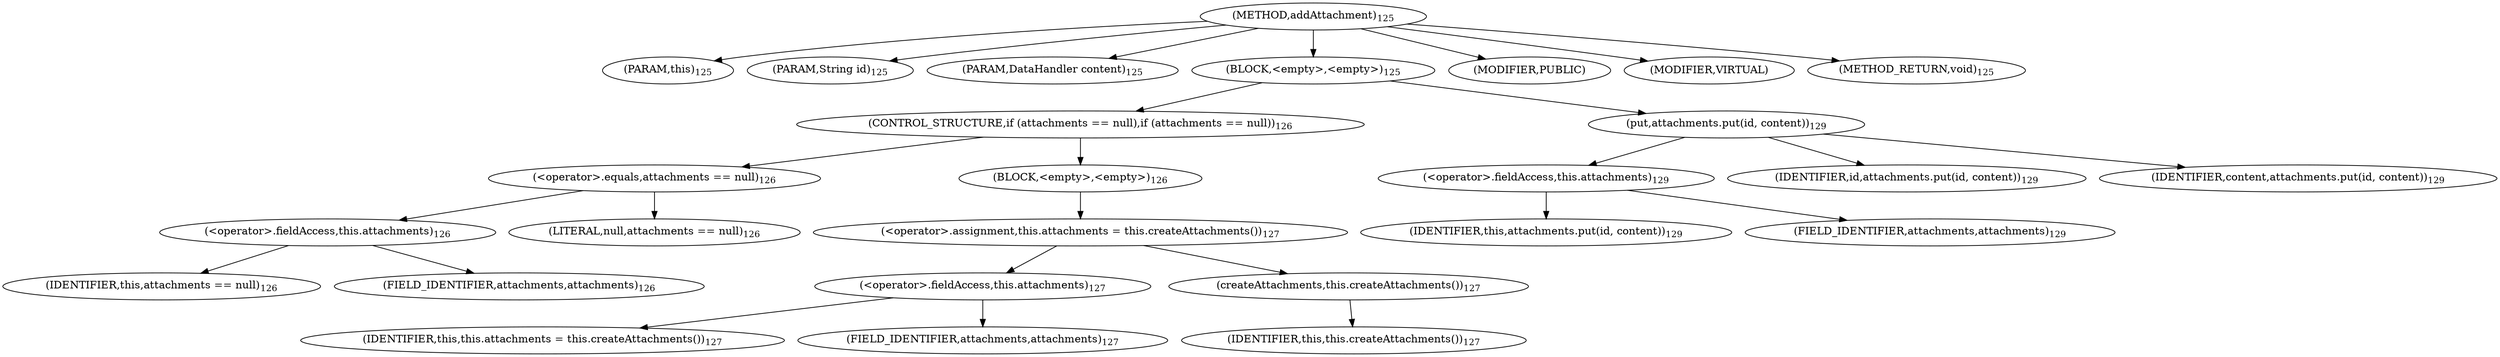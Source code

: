 digraph "addAttachment" {  
"237" [label = <(METHOD,addAttachment)<SUB>125</SUB>> ]
"25" [label = <(PARAM,this)<SUB>125</SUB>> ]
"238" [label = <(PARAM,String id)<SUB>125</SUB>> ]
"239" [label = <(PARAM,DataHandler content)<SUB>125</SUB>> ]
"240" [label = <(BLOCK,&lt;empty&gt;,&lt;empty&gt;)<SUB>125</SUB>> ]
"241" [label = <(CONTROL_STRUCTURE,if (attachments == null),if (attachments == null))<SUB>126</SUB>> ]
"242" [label = <(&lt;operator&gt;.equals,attachments == null)<SUB>126</SUB>> ]
"243" [label = <(&lt;operator&gt;.fieldAccess,this.attachments)<SUB>126</SUB>> ]
"244" [label = <(IDENTIFIER,this,attachments == null)<SUB>126</SUB>> ]
"245" [label = <(FIELD_IDENTIFIER,attachments,attachments)<SUB>126</SUB>> ]
"246" [label = <(LITERAL,null,attachments == null)<SUB>126</SUB>> ]
"247" [label = <(BLOCK,&lt;empty&gt;,&lt;empty&gt;)<SUB>126</SUB>> ]
"248" [label = <(&lt;operator&gt;.assignment,this.attachments = this.createAttachments())<SUB>127</SUB>> ]
"249" [label = <(&lt;operator&gt;.fieldAccess,this.attachments)<SUB>127</SUB>> ]
"250" [label = <(IDENTIFIER,this,this.attachments = this.createAttachments())<SUB>127</SUB>> ]
"251" [label = <(FIELD_IDENTIFIER,attachments,attachments)<SUB>127</SUB>> ]
"252" [label = <(createAttachments,this.createAttachments())<SUB>127</SUB>> ]
"24" [label = <(IDENTIFIER,this,this.createAttachments())<SUB>127</SUB>> ]
"253" [label = <(put,attachments.put(id, content))<SUB>129</SUB>> ]
"254" [label = <(&lt;operator&gt;.fieldAccess,this.attachments)<SUB>129</SUB>> ]
"255" [label = <(IDENTIFIER,this,attachments.put(id, content))<SUB>129</SUB>> ]
"256" [label = <(FIELD_IDENTIFIER,attachments,attachments)<SUB>129</SUB>> ]
"257" [label = <(IDENTIFIER,id,attachments.put(id, content))<SUB>129</SUB>> ]
"258" [label = <(IDENTIFIER,content,attachments.put(id, content))<SUB>129</SUB>> ]
"259" [label = <(MODIFIER,PUBLIC)> ]
"260" [label = <(MODIFIER,VIRTUAL)> ]
"261" [label = <(METHOD_RETURN,void)<SUB>125</SUB>> ]
  "237" -> "25" 
  "237" -> "238" 
  "237" -> "239" 
  "237" -> "240" 
  "237" -> "259" 
  "237" -> "260" 
  "237" -> "261" 
  "240" -> "241" 
  "240" -> "253" 
  "241" -> "242" 
  "241" -> "247" 
  "242" -> "243" 
  "242" -> "246" 
  "243" -> "244" 
  "243" -> "245" 
  "247" -> "248" 
  "248" -> "249" 
  "248" -> "252" 
  "249" -> "250" 
  "249" -> "251" 
  "252" -> "24" 
  "253" -> "254" 
  "253" -> "257" 
  "253" -> "258" 
  "254" -> "255" 
  "254" -> "256" 
}
